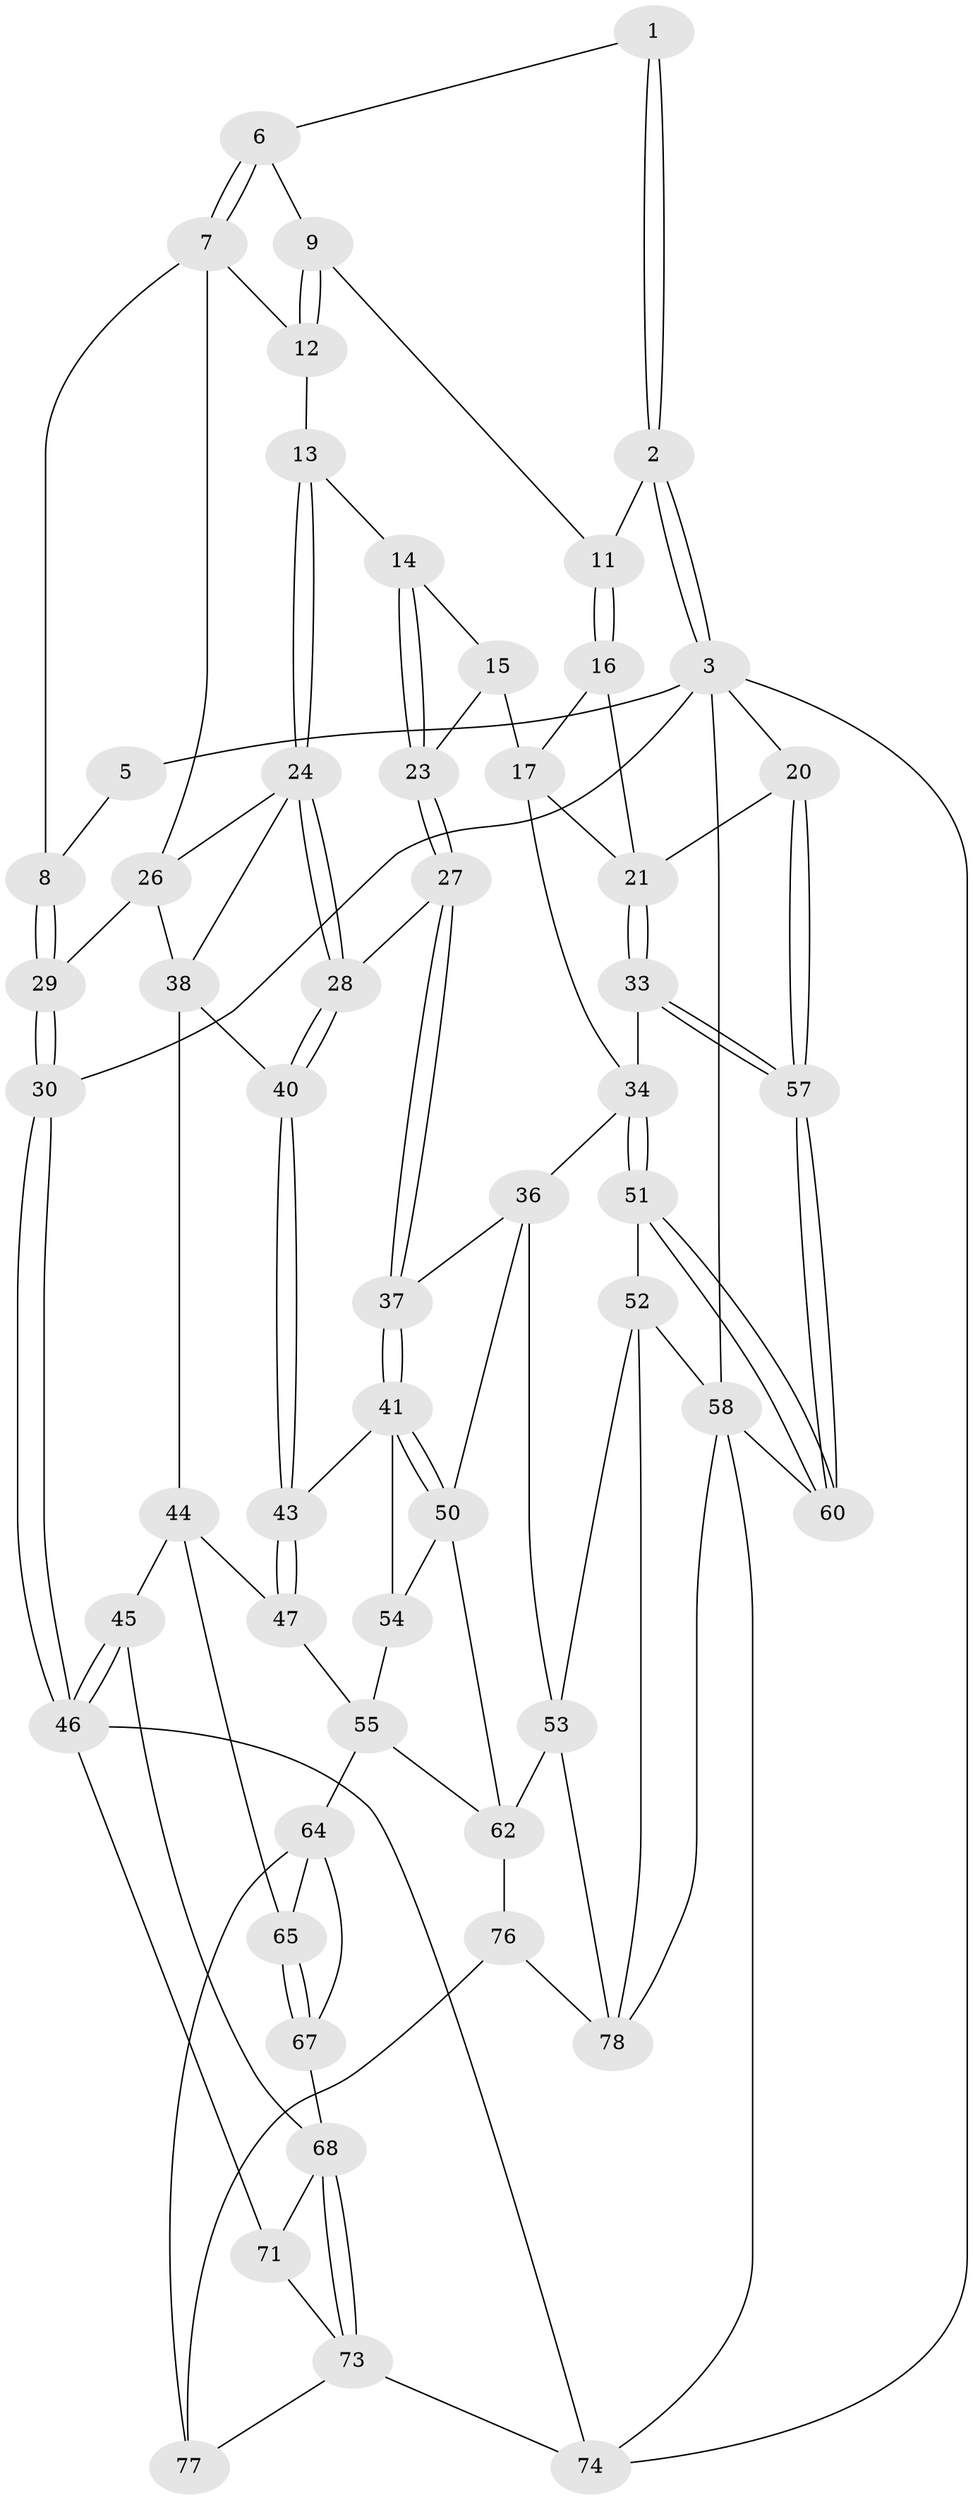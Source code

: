 // Generated by graph-tools (version 1.1) at 2025/52/02/27/25 19:52:42]
// undirected, 56 vertices, 123 edges
graph export_dot {
graph [start="1"]
  node [color=gray90,style=filled];
  1 [pos="+0.34316551691620784+0"];
  2 [pos="+1+0"];
  3 [pos="+1+0",super="+4"];
  5 [pos="+0+0"];
  6 [pos="+0.3529235657025048+0"];
  7 [pos="+0.20703408979042467+0.21041522220094108",super="+19"];
  8 [pos="+0.14997687995445858+0.2150093491911213"];
  9 [pos="+0.4562479141441321+0.1147597482457447",super="+10"];
  11 [pos="+0.8549554050196354+0.0021574944720105104"];
  12 [pos="+0.4595734151591052+0.17759919375104782"];
  13 [pos="+0.4834096968770283+0.21453738831309438"];
  14 [pos="+0.499698170104865+0.22114794928941425"];
  15 [pos="+0.645666660810665+0.16566910207843624",super="+18"];
  16 [pos="+0.8268459135669436+0.13454550868111523"];
  17 [pos="+0.7056948875297702+0.2866416838919331",super="+32"];
  20 [pos="+1+0.3910496306050601"];
  21 [pos="+0.9049359724562253+0.33724665444386415",super="+22"];
  23 [pos="+0.6250878289043075+0.3230392539172074"];
  24 [pos="+0.463976909404954+0.2681076353292694",super="+25"];
  26 [pos="+0.2940163139429231+0.33590952245842126",super="+31"];
  27 [pos="+0.6174991328259867+0.38270715393174015"];
  28 [pos="+0.45961787225229894+0.41032267638748093"];
  29 [pos="+0.0003762783884258871+0.3132859242283132"];
  30 [pos="+0+0.3091086643505267"];
  33 [pos="+0.9019734974058324+0.5535718032401497"];
  34 [pos="+0.8998367372513145+0.5542643903888416",super="+35"];
  36 [pos="+0.7411487678474973+0.49744686791074444",super="+49"];
  37 [pos="+0.6672036932861758+0.47331448328469183"];
  38 [pos="+0.3249414858654967+0.403696943848687",super="+39"];
  40 [pos="+0.4176224063971558+0.45070104041700937"];
  41 [pos="+0.5618732458498308+0.5592345728176066",super="+42"];
  43 [pos="+0.4374569021825932+0.5381714170250451"];
  44 [pos="+0.17401129870846974+0.6229120536976205",super="+48"];
  45 [pos="+0.11793692782668586+0.6424230087731029"];
  46 [pos="+0+0.6341041779186382",super="+70"];
  47 [pos="+0.3642389781538901+0.6095781384271203"];
  50 [pos="+0.6110883632078492+0.6597370430932185",super="+56"];
  51 [pos="+0.8736780478369277+0.6698647830094384"];
  52 [pos="+0.8701314431182205+0.6752206672306222",super="+66"];
  53 [pos="+0.7741428158214915+0.7714637714555536",super="+61"];
  54 [pos="+0.5074638004696957+0.7579295871056784"];
  55 [pos="+0.4196323093077213+0.7007851424788084",super="+63"];
  57 [pos="+1+0.4843130990152476"];
  58 [pos="+1+1",super="+59"];
  60 [pos="+1+0.8826532470748808"];
  62 [pos="+0.5334916656930703+0.8363095917514268",super="+72"];
  64 [pos="+0.30110304157020895+0.7927230017090323",super="+75"];
  65 [pos="+0.25957358352716664+0.759897649046912"];
  67 [pos="+0.15827186928003711+0.8819517120037564"];
  68 [pos="+0.12562911361626686+0.8768692230133148",super="+69"];
  71 [pos="+0.05153196431867996+0.8287423504257355"];
  73 [pos="+0.08160786543054394+0.8857019825811496",super="+79"];
  74 [pos="+0+1"];
  76 [pos="+0.5069809395009507+1"];
  77 [pos="+0.34392486390281835+1"];
  78 [pos="+0.8158171528342217+0.86717389801049",super="+80"];
  1 -- 2;
  1 -- 2;
  1 -- 6;
  2 -- 3;
  2 -- 3;
  2 -- 11;
  3 -- 20;
  3 -- 58;
  3 -- 74;
  3 -- 5;
  3 -- 30;
  5 -- 8;
  6 -- 7;
  6 -- 7;
  6 -- 9;
  7 -- 8;
  7 -- 26;
  7 -- 12;
  8 -- 29;
  8 -- 29;
  9 -- 12;
  9 -- 12;
  9 -- 11;
  11 -- 16;
  11 -- 16;
  12 -- 13;
  13 -- 14;
  13 -- 24;
  13 -- 24;
  14 -- 15;
  14 -- 23;
  14 -- 23;
  15 -- 17;
  15 -- 23;
  16 -- 17;
  16 -- 21;
  17 -- 34;
  17 -- 21;
  20 -- 21;
  20 -- 57;
  20 -- 57;
  21 -- 33;
  21 -- 33;
  23 -- 27;
  23 -- 27;
  24 -- 28;
  24 -- 28;
  24 -- 26;
  24 -- 38;
  26 -- 29;
  26 -- 38;
  27 -- 28;
  27 -- 37;
  27 -- 37;
  28 -- 40;
  28 -- 40;
  29 -- 30;
  29 -- 30;
  30 -- 46;
  30 -- 46;
  33 -- 34;
  33 -- 57;
  33 -- 57;
  34 -- 51;
  34 -- 51;
  34 -- 36;
  36 -- 37;
  36 -- 50;
  36 -- 53;
  37 -- 41;
  37 -- 41;
  38 -- 40;
  38 -- 44;
  40 -- 43;
  40 -- 43;
  41 -- 50;
  41 -- 50;
  41 -- 43;
  41 -- 54;
  43 -- 47;
  43 -- 47;
  44 -- 45;
  44 -- 65;
  44 -- 47;
  45 -- 46;
  45 -- 46;
  45 -- 68;
  46 -- 74;
  46 -- 71;
  47 -- 55;
  50 -- 62;
  50 -- 54;
  51 -- 52;
  51 -- 60;
  51 -- 60;
  52 -- 53;
  52 -- 58;
  52 -- 78;
  53 -- 62;
  53 -- 78;
  54 -- 55;
  55 -- 64;
  55 -- 62;
  57 -- 60;
  57 -- 60;
  58 -- 74;
  58 -- 78;
  58 -- 60;
  62 -- 76;
  64 -- 65;
  64 -- 67;
  64 -- 77;
  65 -- 67;
  65 -- 67;
  67 -- 68;
  68 -- 73;
  68 -- 73;
  68 -- 71;
  71 -- 73;
  73 -- 74;
  73 -- 77;
  76 -- 77;
  76 -- 78;
}
